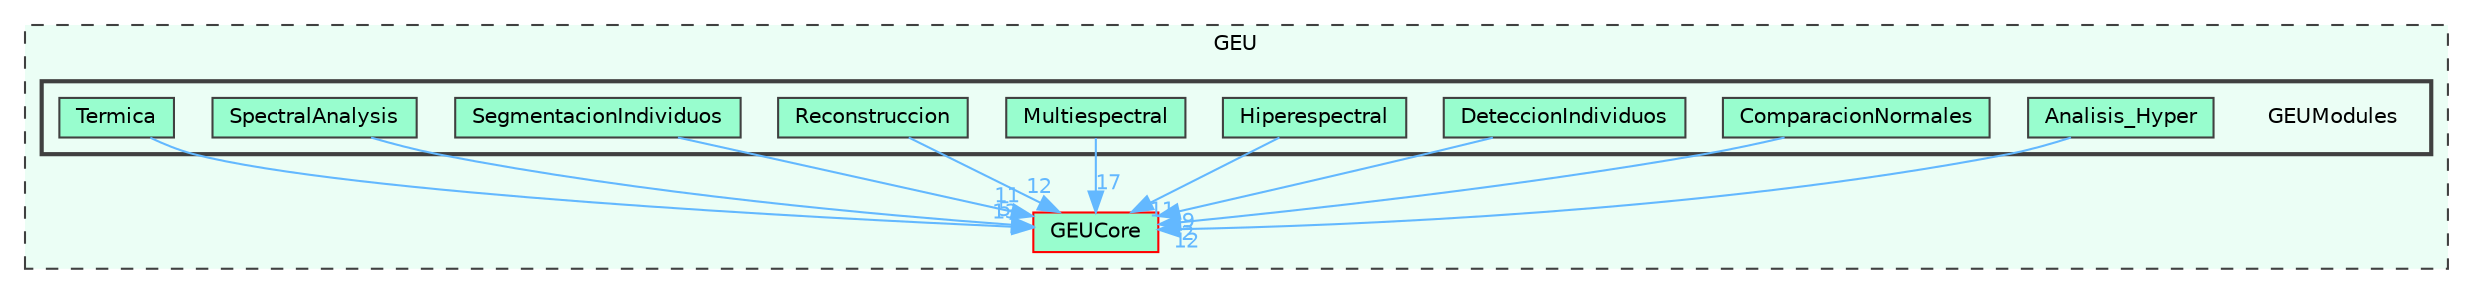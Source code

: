 digraph "C:/GEU/GEUModules"
{
 // LATEX_PDF_SIZE
  bgcolor="transparent";
  edge [fontname=Helvetica,fontsize=10,labelfontname=Helvetica,labelfontsize=10];
  node [fontname=Helvetica,fontsize=10,shape=box,height=0.2,width=0.4];
  compound=true
  subgraph clusterdir_a85d0d78e2eb84ff9365cb4c4d12fb89 {
    graph [ bgcolor="#ebfef5", pencolor="grey25", label="GEU", fontname=Helvetica,fontsize=10 style="filled,dashed", URL="dir_a85d0d78e2eb84ff9365cb4c4d12fb89.html",tooltip=""]
  dir_27e7292ccf631aad9354b9464cb90a84 [label="GEUCore", fillcolor="#98fdce", color="red", style="filled", URL="dir_27e7292ccf631aad9354b9464cb90a84.html",tooltip=""];
  subgraph clusterdir_70e1bd6aad29eaa9efcef7cf630be9eb {
    graph [ bgcolor="#ebfef5", pencolor="grey25", label="", fontname=Helvetica,fontsize=10 style="filled,bold", URL="dir_70e1bd6aad29eaa9efcef7cf630be9eb.html",tooltip=""]
    dir_70e1bd6aad29eaa9efcef7cf630be9eb [shape=plaintext, label="GEUModules"];
  dir_a6871284801cd8e0d42b8cd7d010316e [label="Analisis_Hyper", fillcolor="#98fdce", color="grey25", style="filled", URL="dir_a6871284801cd8e0d42b8cd7d010316e.html",tooltip=""];
  dir_0129ba3f32007c239cd60995d242a57e [label="ComparacionNormales", fillcolor="#98fdce", color="grey25", style="filled", URL="dir_0129ba3f32007c239cd60995d242a57e.html",tooltip=""];
  dir_9b3704e47943695a24c4d7690939f59d [label="DeteccionIndividuos", fillcolor="#98fdce", color="grey25", style="filled", URL="dir_9b3704e47943695a24c4d7690939f59d.html",tooltip=""];
  dir_86b37628ca0b061e7a196be0ad48b8b4 [label="Hiperespectral", fillcolor="#98fdce", color="grey25", style="filled", URL="dir_86b37628ca0b061e7a196be0ad48b8b4.html",tooltip=""];
  dir_604952758cc987df994525f86194e033 [label="Multiespectral", fillcolor="#98fdce", color="grey25", style="filled", URL="dir_604952758cc987df994525f86194e033.html",tooltip=""];
  dir_ab3852577ff19ca34a462b36a64867c4 [label="Reconstruccion", fillcolor="#98fdce", color="grey25", style="filled", URL="dir_ab3852577ff19ca34a462b36a64867c4.html",tooltip=""];
  dir_f7c8e4a992185da6f82f0cffbd04253f [label="SegmentacionIndividuos", fillcolor="#98fdce", color="grey25", style="filled", URL="dir_f7c8e4a992185da6f82f0cffbd04253f.html",tooltip=""];
  dir_0e58257785926a08b8b5b3ff3a6ec9e6 [label="SpectralAnalysis", fillcolor="#98fdce", color="grey25", style="filled", URL="dir_0e58257785926a08b8b5b3ff3a6ec9e6.html",tooltip=""];
  dir_14095f3e1ac0f6cfee6b66e3def2c142 [label="Termica", fillcolor="#98fdce", color="grey25", style="filled", URL="dir_14095f3e1ac0f6cfee6b66e3def2c142.html",tooltip=""];
  }
  }
  dir_a6871284801cd8e0d42b8cd7d010316e->dir_27e7292ccf631aad9354b9464cb90a84 [headlabel="12", labeldistance=1.5 headhref="dir_000001_000015.html" href="dir_000001_000015.html" color="steelblue1" fontcolor="steelblue1"];
  dir_0129ba3f32007c239cd60995d242a57e->dir_27e7292ccf631aad9354b9464cb90a84 [headlabel="2", labeldistance=1.5 headhref="dir_000003_000015.html" href="dir_000003_000015.html" color="steelblue1" fontcolor="steelblue1"];
  dir_9b3704e47943695a24c4d7690939f59d->dir_27e7292ccf631aad9354b9464cb90a84 [headlabel="9", labeldistance=1.5 headhref="dir_000008_000015.html" href="dir_000008_000015.html" color="steelblue1" fontcolor="steelblue1"];
  dir_86b37628ca0b061e7a196be0ad48b8b4->dir_27e7292ccf631aad9354b9464cb90a84 [headlabel="11", labeldistance=1.5 headhref="dir_000018_000015.html" href="dir_000018_000015.html" color="steelblue1" fontcolor="steelblue1"];
  dir_604952758cc987df994525f86194e033->dir_27e7292ccf631aad9354b9464cb90a84 [headlabel="17", labeldistance=1.5 headhref="dir_000026_000015.html" href="dir_000026_000015.html" color="steelblue1" fontcolor="steelblue1"];
  dir_ab3852577ff19ca34a462b36a64867c4->dir_27e7292ccf631aad9354b9464cb90a84 [headlabel="12", labeldistance=1.5 headhref="dir_000030_000015.html" href="dir_000030_000015.html" color="steelblue1" fontcolor="steelblue1"];
  dir_f7c8e4a992185da6f82f0cffbd04253f->dir_27e7292ccf631aad9354b9464cb90a84 [headlabel="11", labeldistance=1.5 headhref="dir_000031_000015.html" href="dir_000031_000015.html" color="steelblue1" fontcolor="steelblue1"];
  dir_0e58257785926a08b8b5b3ff3a6ec9e6->dir_27e7292ccf631aad9354b9464cb90a84 [headlabel="5", labeldistance=1.5 headhref="dir_000044_000015.html" href="dir_000044_000015.html" color="steelblue1" fontcolor="steelblue1"];
  dir_14095f3e1ac0f6cfee6b66e3def2c142->dir_27e7292ccf631aad9354b9464cb90a84 [headlabel="13", labeldistance=1.5 headhref="dir_000045_000015.html" href="dir_000045_000015.html" color="steelblue1" fontcolor="steelblue1"];
}
